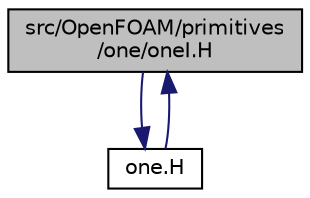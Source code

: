 digraph "src/OpenFOAM/primitives/one/oneI.H"
{
  bgcolor="transparent";
  edge [fontname="Helvetica",fontsize="10",labelfontname="Helvetica",labelfontsize="10"];
  node [fontname="Helvetica",fontsize="10",shape=record];
  Node1 [label="src/OpenFOAM/primitives\l/one/oneI.H",height=0.2,width=0.4,color="black", fillcolor="grey75", style="filled", fontcolor="black"];
  Node1 -> Node2 [color="midnightblue",fontsize="10",style="solid",fontname="Helvetica"];
  Node2 [label="one.H",height=0.2,width=0.4,color="black",URL="$a08928.html"];
  Node2 -> Node1 [color="midnightblue",fontsize="10",style="solid",fontname="Helvetica"];
}
